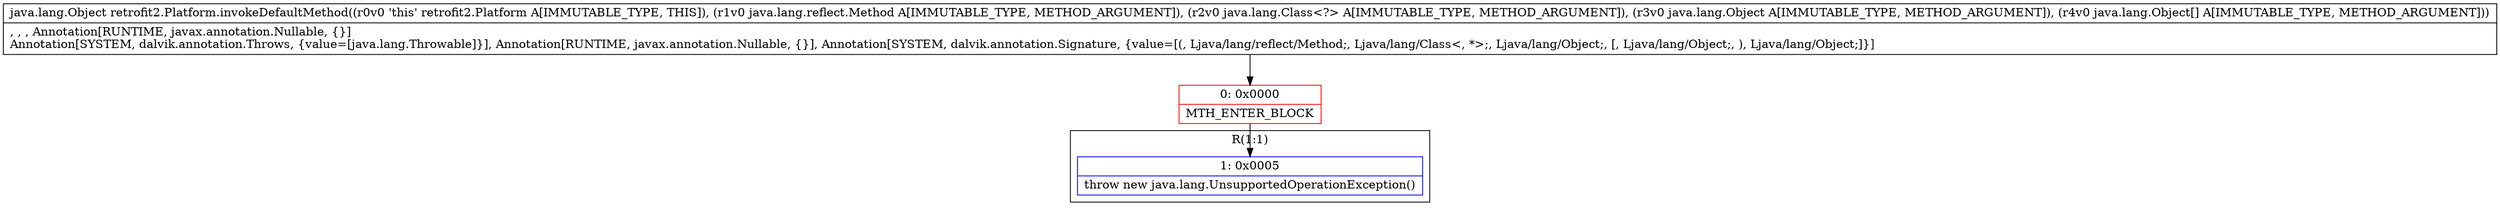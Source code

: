 digraph "CFG forretrofit2.Platform.invokeDefaultMethod(Ljava\/lang\/reflect\/Method;Ljava\/lang\/Class;Ljava\/lang\/Object;[Ljava\/lang\/Object;)Ljava\/lang\/Object;" {
subgraph cluster_Region_834643424 {
label = "R(1:1)";
node [shape=record,color=blue];
Node_1 [shape=record,label="{1\:\ 0x0005|throw new java.lang.UnsupportedOperationException()\l}"];
}
Node_0 [shape=record,color=red,label="{0\:\ 0x0000|MTH_ENTER_BLOCK\l}"];
MethodNode[shape=record,label="{java.lang.Object retrofit2.Platform.invokeDefaultMethod((r0v0 'this' retrofit2.Platform A[IMMUTABLE_TYPE, THIS]), (r1v0 java.lang.reflect.Method A[IMMUTABLE_TYPE, METHOD_ARGUMENT]), (r2v0 java.lang.Class\<?\> A[IMMUTABLE_TYPE, METHOD_ARGUMENT]), (r3v0 java.lang.Object A[IMMUTABLE_TYPE, METHOD_ARGUMENT]), (r4v0 java.lang.Object[] A[IMMUTABLE_TYPE, METHOD_ARGUMENT]))  | , , , Annotation[RUNTIME, javax.annotation.Nullable, \{\}]\lAnnotation[SYSTEM, dalvik.annotation.Throws, \{value=[java.lang.Throwable]\}], Annotation[RUNTIME, javax.annotation.Nullable, \{\}], Annotation[SYSTEM, dalvik.annotation.Signature, \{value=[(, Ljava\/lang\/reflect\/Method;, Ljava\/lang\/Class\<, *\>;, Ljava\/lang\/Object;, [, Ljava\/lang\/Object;, ), Ljava\/lang\/Object;]\}]\l}"];
MethodNode -> Node_0;
Node_0 -> Node_1;
}

